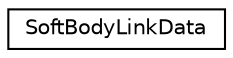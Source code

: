 digraph "Graphical Class Hierarchy"
{
  edge [fontname="Helvetica",fontsize="10",labelfontname="Helvetica",labelfontsize="10"];
  node [fontname="Helvetica",fontsize="10",shape=record];
  rankdir="LR";
  Node1 [label="SoftBodyLinkData",height=0.2,width=0.4,color="black", fillcolor="white", style="filled",URL="$struct_soft_body_link_data.html"];
}
